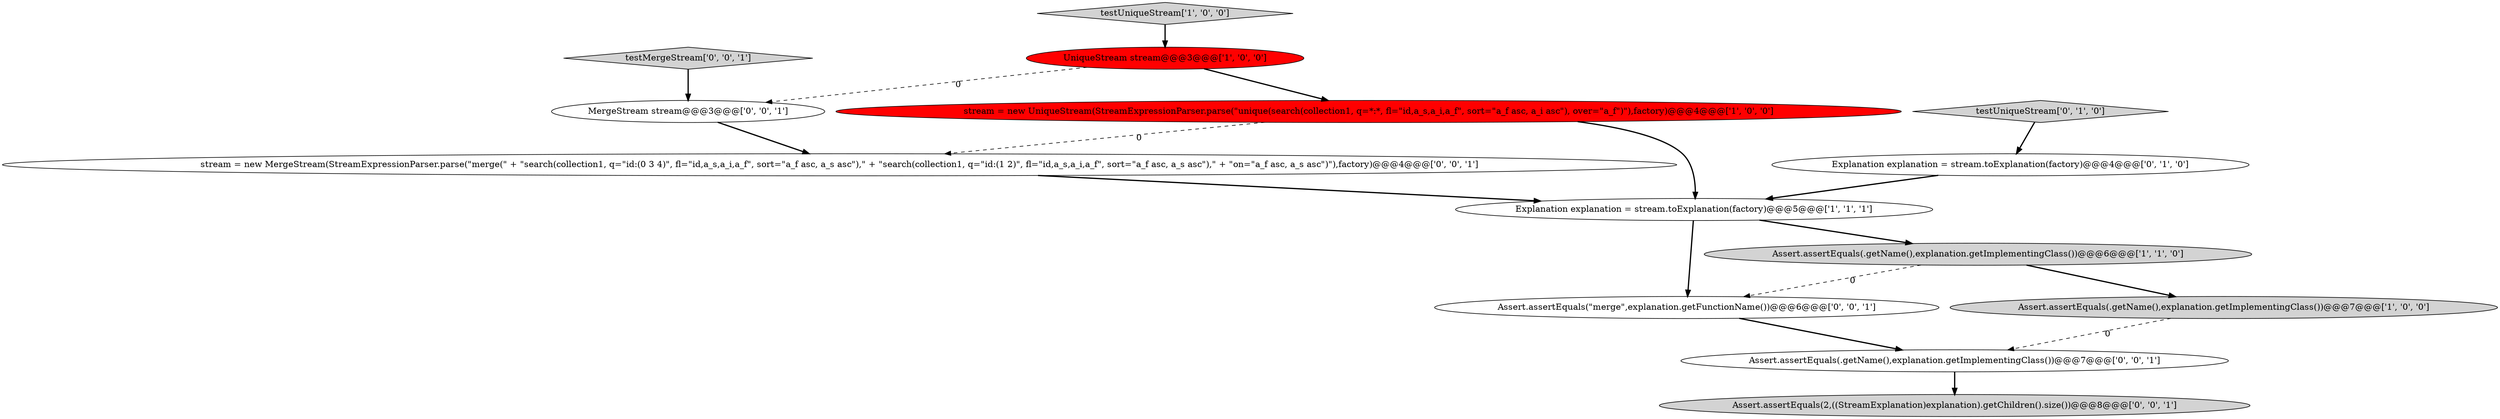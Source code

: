 digraph {
9 [style = filled, label = "Assert.assertEquals(.getName(),explanation.getImplementingClass())@@@7@@@['0', '0', '1']", fillcolor = white, shape = ellipse image = "AAA0AAABBB3BBB"];
1 [style = filled, label = "Assert.assertEquals(.getName(),explanation.getImplementingClass())@@@7@@@['1', '0', '0']", fillcolor = lightgray, shape = ellipse image = "AAA0AAABBB1BBB"];
7 [style = filled, label = "testUniqueStream['0', '1', '0']", fillcolor = lightgray, shape = diamond image = "AAA0AAABBB2BBB"];
12 [style = filled, label = "Assert.assertEquals(\"merge\",explanation.getFunctionName())@@@6@@@['0', '0', '1']", fillcolor = white, shape = ellipse image = "AAA0AAABBB3BBB"];
10 [style = filled, label = "testMergeStream['0', '0', '1']", fillcolor = lightgray, shape = diamond image = "AAA0AAABBB3BBB"];
0 [style = filled, label = "Assert.assertEquals(.getName(),explanation.getImplementingClass())@@@6@@@['1', '1', '0']", fillcolor = lightgray, shape = ellipse image = "AAA0AAABBB1BBB"];
4 [style = filled, label = "testUniqueStream['1', '0', '0']", fillcolor = lightgray, shape = diamond image = "AAA0AAABBB1BBB"];
2 [style = filled, label = "UniqueStream stream@@@3@@@['1', '0', '0']", fillcolor = red, shape = ellipse image = "AAA1AAABBB1BBB"];
8 [style = filled, label = "Assert.assertEquals(2,((StreamExplanation)explanation).getChildren().size())@@@8@@@['0', '0', '1']", fillcolor = lightgray, shape = ellipse image = "AAA0AAABBB3BBB"];
11 [style = filled, label = "MergeStream stream@@@3@@@['0', '0', '1']", fillcolor = white, shape = ellipse image = "AAA0AAABBB3BBB"];
5 [style = filled, label = "Explanation explanation = stream.toExplanation(factory)@@@5@@@['1', '1', '1']", fillcolor = white, shape = ellipse image = "AAA0AAABBB1BBB"];
13 [style = filled, label = "stream = new MergeStream(StreamExpressionParser.parse(\"merge(\" + \"search(collection1, q=\"id:(0 3 4)\", fl=\"id,a_s,a_i,a_f\", sort=\"a_f asc, a_s asc\"),\" + \"search(collection1, q=\"id:(1 2)\", fl=\"id,a_s,a_i,a_f\", sort=\"a_f asc, a_s asc\"),\" + \"on=\"a_f asc, a_s asc\")\"),factory)@@@4@@@['0', '0', '1']", fillcolor = white, shape = ellipse image = "AAA0AAABBB3BBB"];
3 [style = filled, label = "stream = new UniqueStream(StreamExpressionParser.parse(\"unique(search(collection1, q=*:*, fl=\"id,a_s,a_i,a_f\", sort=\"a_f asc, a_i asc\"), over=\"a_f\")\"),factory)@@@4@@@['1', '0', '0']", fillcolor = red, shape = ellipse image = "AAA1AAABBB1BBB"];
6 [style = filled, label = "Explanation explanation = stream.toExplanation(factory)@@@4@@@['0', '1', '0']", fillcolor = white, shape = ellipse image = "AAA0AAABBB2BBB"];
2->11 [style = dashed, label="0"];
6->5 [style = bold, label=""];
1->9 [style = dashed, label="0"];
3->5 [style = bold, label=""];
7->6 [style = bold, label=""];
4->2 [style = bold, label=""];
0->12 [style = dashed, label="0"];
5->0 [style = bold, label=""];
5->12 [style = bold, label=""];
12->9 [style = bold, label=""];
9->8 [style = bold, label=""];
3->13 [style = dashed, label="0"];
0->1 [style = bold, label=""];
11->13 [style = bold, label=""];
2->3 [style = bold, label=""];
10->11 [style = bold, label=""];
13->5 [style = bold, label=""];
}
